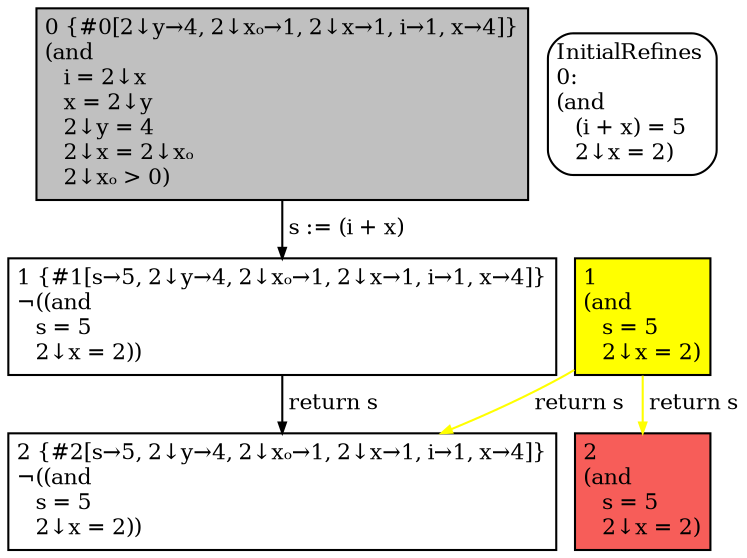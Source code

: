 digraph {
	ranksep=0.10
	nodesep=0.12
	node[fontsize=10.5,shape=box,height=0.02,width=0.02,margin="0.05,0.05"]
	edge[fontsize=10.5,arrowsize=0.5]

	0 [label="0 {#0[2↓y→4, 2↓xₒ→1, 2↓x→1, i→1, x→4]}\l(and\l   i = 2↓x\l   x = 2↓y\l   2↓y = 4\l   2↓x = 2↓xₒ\l   2↓xₒ > 0)\l",style=filled,fillcolor=gray]
	1 [label="2\l(and\l   s = 5\l   2↓x = 2)\l",style=filled,fillcolor="#F75D59"]
	2 [label="1\l(and\l   s = 5\l   2↓x = 2)\l",style=filled,fillcolor=yellow]
	3 [label="1 {#1[s→5, 2↓y→4, 2↓xₒ→1, 2↓x→1, i→1, x→4]}\l&not;((and\l   s = 5\l   2↓x = 2))\l"]
	4 [label="2 {#2[s→5, 2↓y→4, 2↓xₒ→1, 2↓x→1, i→1, x→4]}\l&not;((and\l   s = 5\l   2↓x = 2))\l"]

splits [label="InitialRefines \l0:\l(and\l   (i + x) = 5\l   2↓x = 2)\l",style=rounded]
	0->3[label=" s := (i + x)"]
	2->1[label=" return s", color=yellow]
	2->4[label=" return s", color=yellow]
	3->4[label=" return s"]
}